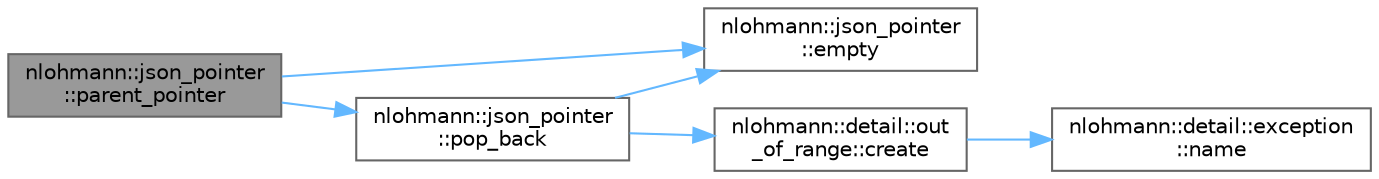 digraph "nlohmann::json_pointer::parent_pointer"
{
 // LATEX_PDF_SIZE
  bgcolor="transparent";
  edge [fontname=Helvetica,fontsize=10,labelfontname=Helvetica,labelfontsize=10];
  node [fontname=Helvetica,fontsize=10,shape=box,height=0.2,width=0.4];
  rankdir="LR";
  Node1 [label="nlohmann::json_pointer\l::parent_pointer",height=0.2,width=0.4,color="gray40", fillcolor="grey60", style="filled", fontcolor="black",tooltip="returns the parent of this JSON pointer"];
  Node1 -> Node2 [color="steelblue1",style="solid"];
  Node2 [label="nlohmann::json_pointer\l::empty",height=0.2,width=0.4,color="grey40", fillcolor="white", style="filled",URL="$a01663.html#a649252bda4a2e75a0915b11a25d8bcc3",tooltip="return whether pointer points to the root document"];
  Node1 -> Node3 [color="steelblue1",style="solid"];
  Node3 [label="nlohmann::json_pointer\l::pop_back",height=0.2,width=0.4,color="grey40", fillcolor="white", style="filled",URL="$a01663.html#a4b1ee4d511ca195bed896a3da47e264c",tooltip="remove last reference token"];
  Node3 -> Node4 [color="steelblue1",style="solid"];
  Node4 [label="nlohmann::detail::out\l_of_range::create",height=0.2,width=0.4,color="grey40", fillcolor="white", style="filled",URL="$a01575.html#a3f6d82a6f967c4728a1ec735a7867073",tooltip=" "];
  Node4 -> Node5 [color="steelblue1",style="solid"];
  Node5 [label="nlohmann::detail::exception\l::name",height=0.2,width=0.4,color="grey40", fillcolor="white", style="filled",URL="$a01559.html#abf41a7e9178356314082284e6cfea278",tooltip=" "];
  Node3 -> Node2 [color="steelblue1",style="solid"];
}
